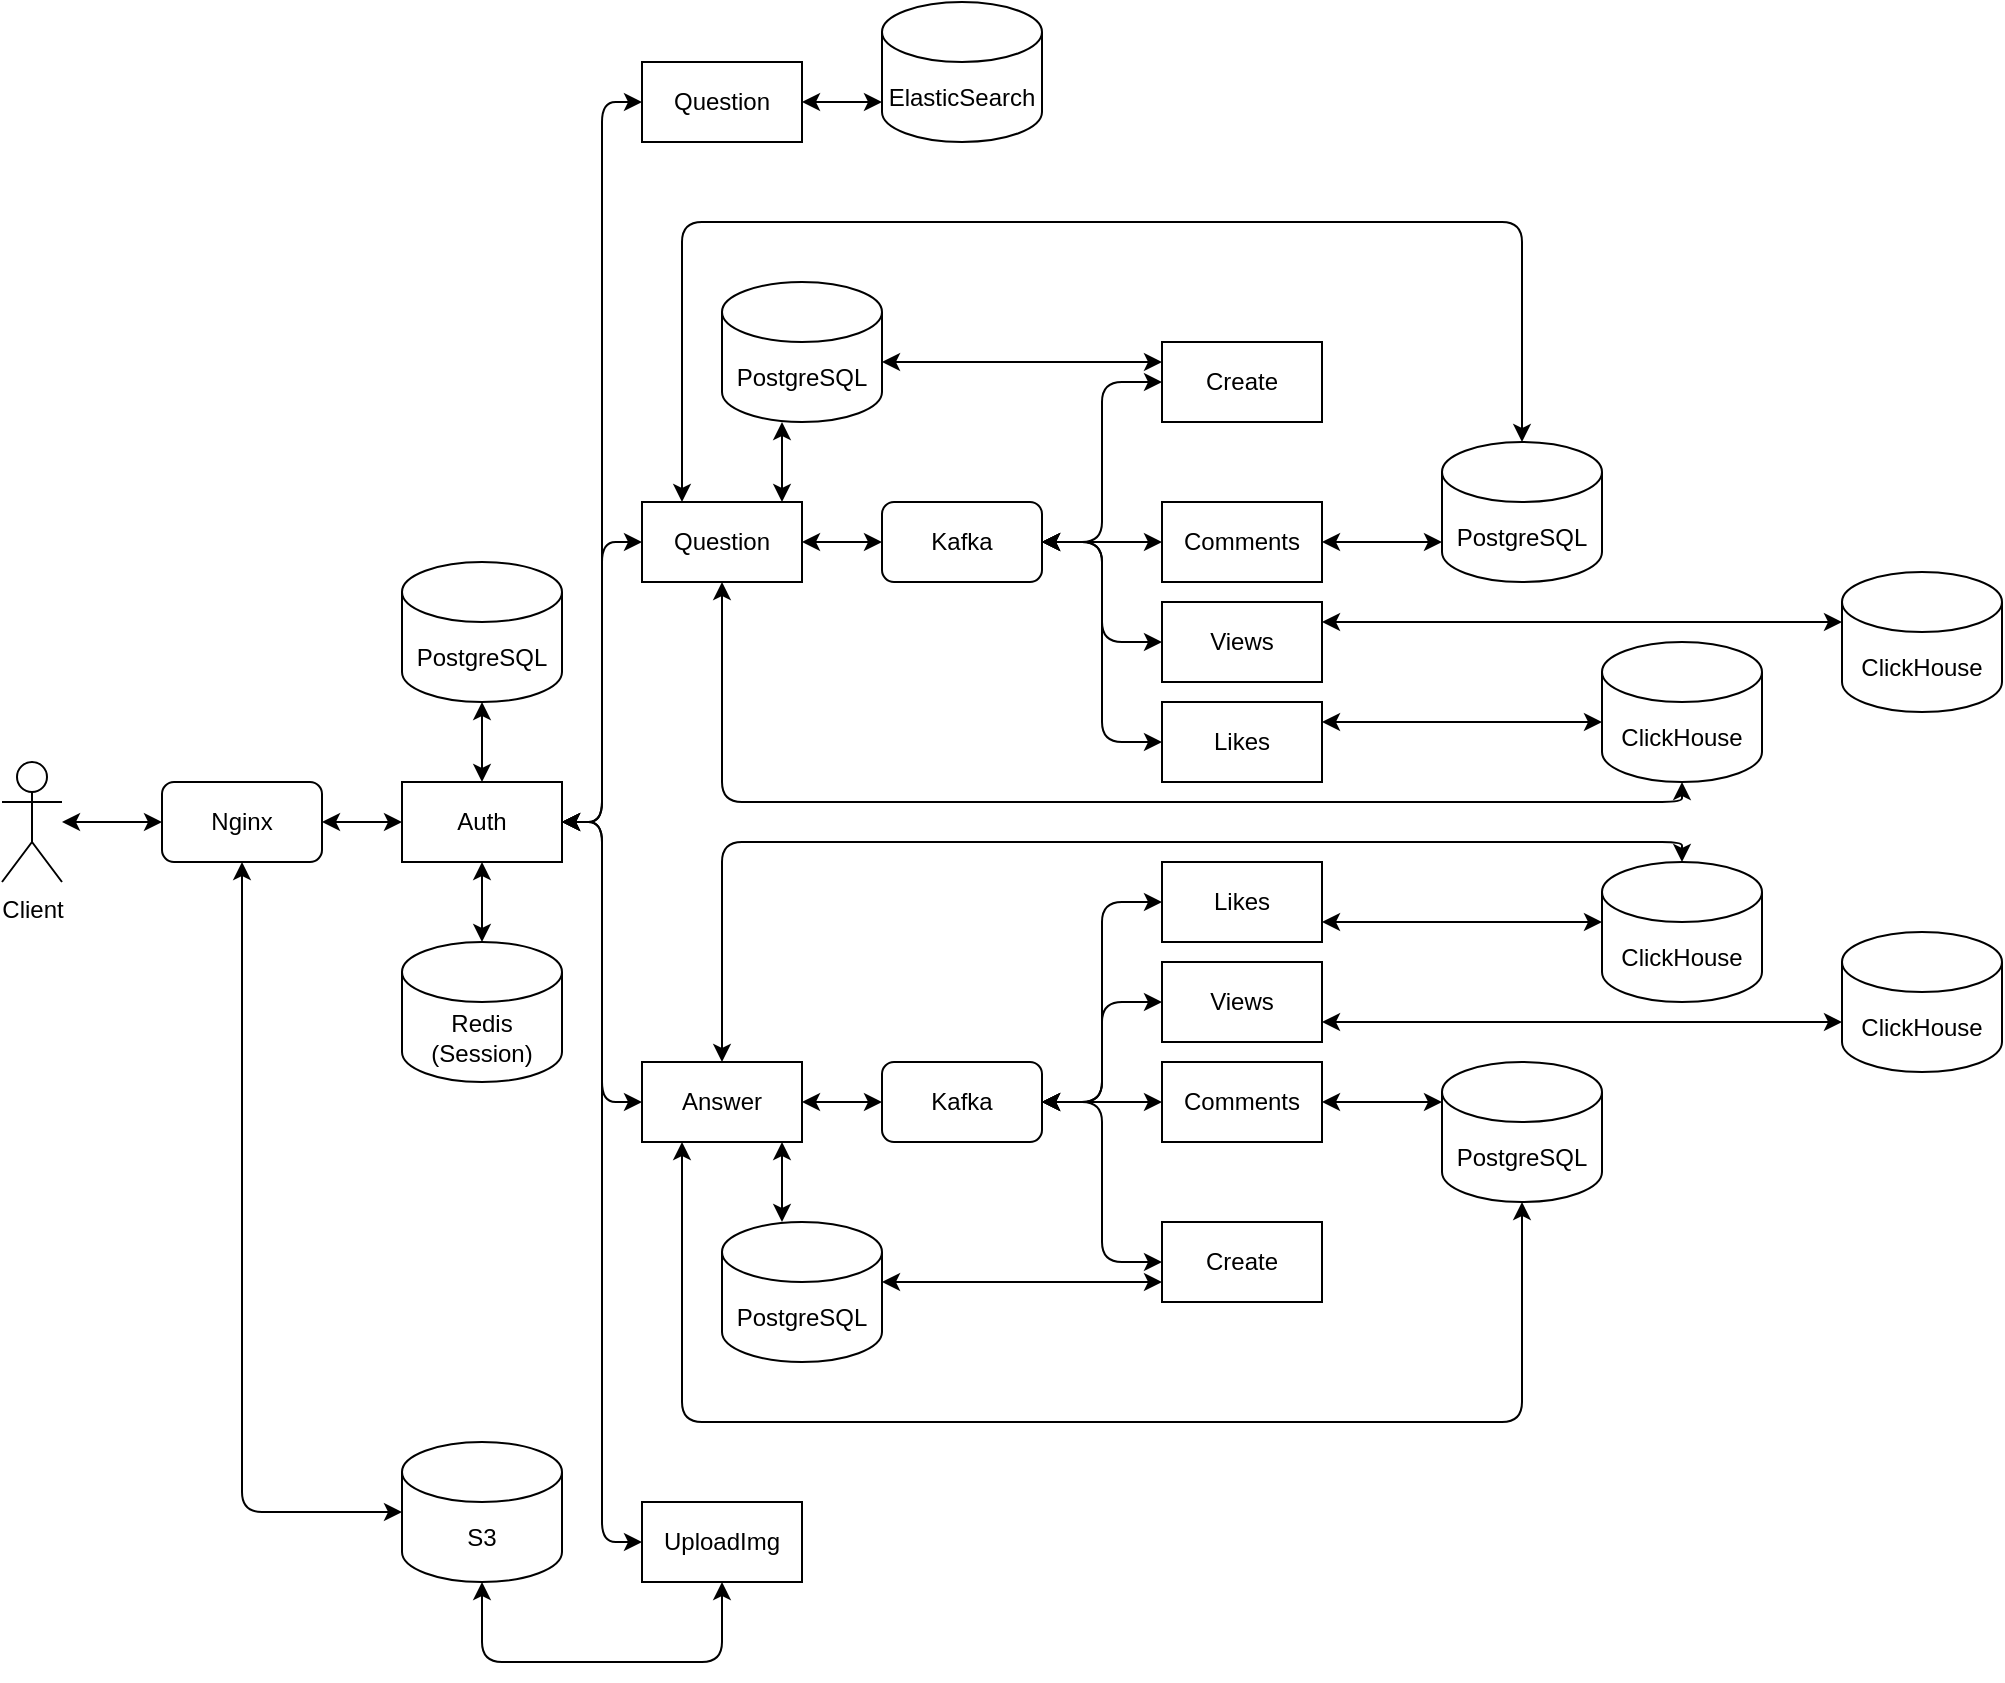 <mxfile>
    <diagram id="Amk3zSKz2LO_-oVcE61_" name="Page-1">
        <mxGraphModel dx="1108" dy="1266" grid="0" gridSize="10" guides="1" tooltips="1" connect="1" arrows="1" fold="1" page="0" pageScale="1" pageWidth="827" pageHeight="1169" math="0" shadow="0">
            <root>
                <mxCell id="0"/>
                <mxCell id="1" parent="0"/>
                <mxCell id="4" style="edgeStyle=none;html=1;startArrow=classic;startFill=1;" parent="1" source="2" target="18" edge="1">
                    <mxGeometry relative="1" as="geometry">
                        <mxPoint x="120" y="340.0" as="targetPoint"/>
                    </mxGeometry>
                </mxCell>
                <mxCell id="2" value="Client" style="shape=umlActor;verticalLabelPosition=bottom;verticalAlign=top;html=1;outlineConnect=0;" parent="1" vertex="1">
                    <mxGeometry x="40" y="310" width="30" height="60" as="geometry"/>
                </mxCell>
                <mxCell id="7" style="edgeStyle=none;html=1;startArrow=classic;startFill=1;" parent="1" source="18" target="6" edge="1">
                    <mxGeometry relative="1" as="geometry">
                        <mxPoint x="200" y="340.0" as="sourcePoint"/>
                    </mxGeometry>
                </mxCell>
                <mxCell id="10" style="edgeStyle=elbowEdgeStyle;html=1;startArrow=classic;startFill=1;" parent="1" source="6" target="9" edge="1">
                    <mxGeometry relative="1" as="geometry"/>
                </mxCell>
                <mxCell id="14" style="edgeStyle=elbowEdgeStyle;html=1;startArrow=classic;startFill=1;" parent="1" source="6" target="13" edge="1">
                    <mxGeometry relative="1" as="geometry"/>
                </mxCell>
                <mxCell id="15" style="edgeStyle=elbowEdgeStyle;html=1;startArrow=classic;startFill=1;" parent="1" source="6" target="11" edge="1">
                    <mxGeometry relative="1" as="geometry"/>
                </mxCell>
                <mxCell id="32" style="edgeStyle=elbowEdgeStyle;html=1;startArrow=classic;startFill=1;" parent="1" source="6" target="25" edge="1">
                    <mxGeometry relative="1" as="geometry"/>
                </mxCell>
                <mxCell id="74" style="edgeStyle=elbowEdgeStyle;html=1;startArrow=classic;startFill=1;" edge="1" parent="1" source="6" target="73">
                    <mxGeometry relative="1" as="geometry"/>
                </mxCell>
                <mxCell id="80" style="edgeStyle=elbowEdgeStyle;html=1;startArrow=classic;startFill=1;" edge="1" parent="1" source="6" target="79">
                    <mxGeometry relative="1" as="geometry"/>
                </mxCell>
                <mxCell id="6" value="Auth" style="rounded=0;whiteSpace=wrap;html=1;" parent="1" vertex="1">
                    <mxGeometry x="240" y="320" width="80" height="40" as="geometry"/>
                </mxCell>
                <mxCell id="20" style="edgeStyle=elbowEdgeStyle;html=1;startArrow=classic;startFill=1;" parent="1" source="9" target="19" edge="1">
                    <mxGeometry relative="1" as="geometry"/>
                </mxCell>
                <mxCell id="45" style="edgeStyle=elbowEdgeStyle;html=1;startArrow=classic;startFill=1;" parent="1" source="9" target="12" edge="1">
                    <mxGeometry relative="1" as="geometry">
                        <Array as="points">
                            <mxPoint x="430" y="160"/>
                        </Array>
                    </mxGeometry>
                </mxCell>
                <mxCell id="9" value="Question" style="rounded=0;whiteSpace=wrap;html=1;" parent="1" vertex="1">
                    <mxGeometry x="360" y="180" width="80" height="40" as="geometry"/>
                </mxCell>
                <mxCell id="11" value="PostgreSQL" style="shape=cylinder3;whiteSpace=wrap;html=1;boundedLbl=1;backgroundOutline=1;size=15;" parent="1" vertex="1">
                    <mxGeometry x="240" y="210" width="80" height="70" as="geometry"/>
                </mxCell>
                <mxCell id="12" value="PostgreSQL" style="shape=cylinder3;whiteSpace=wrap;html=1;boundedLbl=1;backgroundOutline=1;size=15;" parent="1" vertex="1">
                    <mxGeometry x="400" y="70" width="80" height="70" as="geometry"/>
                </mxCell>
                <mxCell id="13" value="Redis&lt;br&gt;(Session)" style="shape=cylinder3;whiteSpace=wrap;html=1;boundedLbl=1;backgroundOutline=1;size=15;" parent="1" vertex="1">
                    <mxGeometry x="240" y="400" width="80" height="70" as="geometry"/>
                </mxCell>
                <mxCell id="78" style="edgeStyle=elbowEdgeStyle;html=1;startArrow=classic;startFill=1;" edge="1" parent="1" source="18" target="75">
                    <mxGeometry relative="1" as="geometry">
                        <Array as="points">
                            <mxPoint x="160" y="520"/>
                        </Array>
                    </mxGeometry>
                </mxCell>
                <mxCell id="18" value="Nginx" style="rounded=1;whiteSpace=wrap;html=1;" parent="1" vertex="1">
                    <mxGeometry x="120" y="320" width="80" height="40" as="geometry"/>
                </mxCell>
                <mxCell id="22" style="edgeStyle=elbowEdgeStyle;html=1;startArrow=classic;startFill=1;" parent="1" source="19" target="21" edge="1">
                    <mxGeometry relative="1" as="geometry">
                        <mxPoint x="600" y="300.0" as="targetPoint"/>
                    </mxGeometry>
                </mxCell>
                <mxCell id="43" style="edgeStyle=elbowEdgeStyle;html=1;startArrow=classic;startFill=1;" parent="1" source="19" target="39" edge="1">
                    <mxGeometry relative="1" as="geometry"/>
                </mxCell>
                <mxCell id="44" style="edgeStyle=elbowEdgeStyle;html=1;startArrow=classic;startFill=1;" parent="1" source="19" target="41" edge="1">
                    <mxGeometry relative="1" as="geometry"/>
                </mxCell>
                <mxCell id="70" style="edgeStyle=elbowEdgeStyle;html=1;startArrow=classic;startFill=1;" edge="1" parent="1" source="19" target="69">
                    <mxGeometry relative="1" as="geometry"/>
                </mxCell>
                <mxCell id="19" value="Kafka" style="rounded=1;whiteSpace=wrap;html=1;" parent="1" vertex="1">
                    <mxGeometry x="480" y="180" width="80" height="40" as="geometry"/>
                </mxCell>
                <mxCell id="35" style="edgeStyle=elbowEdgeStyle;html=1;startArrow=classic;startFill=1;" parent="1" source="21" target="34" edge="1">
                    <mxGeometry relative="1" as="geometry">
                        <Array as="points">
                            <mxPoint x="790" y="290"/>
                            <mxPoint x="760" y="300"/>
                        </Array>
                    </mxGeometry>
                </mxCell>
                <mxCell id="21" value="Likes" style="rounded=0;whiteSpace=wrap;html=1;" parent="1" vertex="1">
                    <mxGeometry x="620" y="280" width="80" height="40" as="geometry"/>
                </mxCell>
                <mxCell id="31" style="edgeStyle=elbowEdgeStyle;html=1;startArrow=classic;startFill=1;" parent="1" source="25" target="28" edge="1">
                    <mxGeometry relative="1" as="geometry"/>
                </mxCell>
                <mxCell id="33" style="edgeStyle=elbowEdgeStyle;html=1;startArrow=classic;startFill=1;" parent="1" source="25" target="26" edge="1">
                    <mxGeometry relative="1" as="geometry">
                        <Array as="points">
                            <mxPoint x="430" y="530"/>
                        </Array>
                    </mxGeometry>
                </mxCell>
                <mxCell id="25" value="Answer" style="rounded=0;whiteSpace=wrap;html=1;" parent="1" vertex="1">
                    <mxGeometry x="360" y="460" width="80" height="40" as="geometry"/>
                </mxCell>
                <mxCell id="26" value="PostgreSQL" style="shape=cylinder3;whiteSpace=wrap;html=1;boundedLbl=1;backgroundOutline=1;size=15;" parent="1" vertex="1">
                    <mxGeometry x="400" y="540" width="80" height="70" as="geometry"/>
                </mxCell>
                <mxCell id="49" style="edgeStyle=elbowEdgeStyle;html=1;startArrow=classic;startFill=1;" parent="1" source="28" target="46" edge="1">
                    <mxGeometry relative="1" as="geometry"/>
                </mxCell>
                <mxCell id="50" style="edgeStyle=elbowEdgeStyle;html=1;startArrow=classic;startFill=1;" parent="1" source="28" target="47" edge="1">
                    <mxGeometry relative="1" as="geometry"/>
                </mxCell>
                <mxCell id="51" style="edgeStyle=elbowEdgeStyle;html=1;startArrow=classic;startFill=1;" parent="1" source="28" target="48" edge="1">
                    <mxGeometry relative="1" as="geometry"/>
                </mxCell>
                <mxCell id="68" style="edgeStyle=elbowEdgeStyle;html=1;startArrow=classic;startFill=1;" edge="1" parent="1" source="28" target="65">
                    <mxGeometry relative="1" as="geometry"/>
                </mxCell>
                <mxCell id="28" value="Kafka" style="rounded=1;whiteSpace=wrap;html=1;" parent="1" vertex="1">
                    <mxGeometry x="480" y="460" width="80" height="40" as="geometry"/>
                </mxCell>
                <mxCell id="42" style="edgeStyle=elbowEdgeStyle;html=1;startArrow=classic;startFill=1;" parent="1" source="34" target="9" edge="1">
                    <mxGeometry relative="1" as="geometry">
                        <Array as="points">
                            <mxPoint x="580" y="330"/>
                            <mxPoint x="600" y="340"/>
                        </Array>
                    </mxGeometry>
                </mxCell>
                <mxCell id="34" value="ClickHouse" style="shape=cylinder3;whiteSpace=wrap;html=1;boundedLbl=1;backgroundOutline=1;size=15;" parent="1" vertex="1">
                    <mxGeometry x="840" y="250" width="80" height="70" as="geometry"/>
                </mxCell>
                <mxCell id="56" style="edgeStyle=elbowEdgeStyle;html=1;startArrow=classic;startFill=1;" parent="1" source="39" target="12" edge="1">
                    <mxGeometry relative="1" as="geometry">
                        <Array as="points">
                            <mxPoint x="580" y="110"/>
                            <mxPoint x="540" y="115"/>
                        </Array>
                    </mxGeometry>
                </mxCell>
                <mxCell id="39" value="Create" style="rounded=0;whiteSpace=wrap;html=1;" parent="1" vertex="1">
                    <mxGeometry x="620" y="100" width="80" height="40" as="geometry"/>
                </mxCell>
                <mxCell id="58" style="html=1;startArrow=classic;startFill=1;edgeStyle=elbowEdgeStyle;elbow=vertical;" parent="1" source="41" target="57" edge="1">
                    <mxGeometry relative="1" as="geometry"/>
                </mxCell>
                <mxCell id="41" value="Comments" style="rounded=0;whiteSpace=wrap;html=1;" parent="1" vertex="1">
                    <mxGeometry x="620" y="180" width="80" height="40" as="geometry"/>
                </mxCell>
                <mxCell id="53" style="edgeStyle=elbowEdgeStyle;html=1;startArrow=classic;startFill=1;elbow=vertical;" parent="1" source="46" target="52" edge="1">
                    <mxGeometry relative="1" as="geometry">
                        <Array as="points">
                            <mxPoint x="770" y="390"/>
                        </Array>
                    </mxGeometry>
                </mxCell>
                <mxCell id="46" value="Likes" style="rounded=0;whiteSpace=wrap;html=1;" parent="1" vertex="1">
                    <mxGeometry x="620" y="360" width="80" height="40" as="geometry"/>
                </mxCell>
                <mxCell id="55" style="edgeStyle=elbowEdgeStyle;html=1;startArrow=classic;startFill=1;" parent="1" source="47" target="26" edge="1">
                    <mxGeometry relative="1" as="geometry">
                        <Array as="points">
                            <mxPoint x="550" y="570"/>
                            <mxPoint x="660" y="580"/>
                            <mxPoint x="660" y="570"/>
                            <mxPoint x="660" y="560"/>
                        </Array>
                    </mxGeometry>
                </mxCell>
                <mxCell id="47" value="Create" style="rounded=0;whiteSpace=wrap;html=1;" parent="1" vertex="1">
                    <mxGeometry x="620" y="540" width="80" height="40" as="geometry"/>
                </mxCell>
                <mxCell id="60" style="edgeStyle=elbowEdgeStyle;elbow=vertical;html=1;startArrow=classic;startFill=1;" parent="1" source="48" target="59" edge="1">
                    <mxGeometry relative="1" as="geometry"/>
                </mxCell>
                <mxCell id="48" value="Comments" style="rounded=0;whiteSpace=wrap;html=1;" parent="1" vertex="1">
                    <mxGeometry x="620" y="460" width="80" height="40" as="geometry"/>
                </mxCell>
                <mxCell id="54" style="edgeStyle=elbowEdgeStyle;html=1;startArrow=classic;startFill=1;" parent="1" source="52" target="25" edge="1">
                    <mxGeometry relative="1" as="geometry">
                        <Array as="points">
                            <mxPoint x="400" y="350"/>
                            <mxPoint x="800" y="350"/>
                        </Array>
                    </mxGeometry>
                </mxCell>
                <mxCell id="52" value="ClickHouse" style="shape=cylinder3;whiteSpace=wrap;html=1;boundedLbl=1;backgroundOutline=1;size=15;" parent="1" vertex="1">
                    <mxGeometry x="840" y="360" width="80" height="70" as="geometry"/>
                </mxCell>
                <mxCell id="63" style="edgeStyle=elbowEdgeStyle;elbow=vertical;html=1;startArrow=classic;startFill=1;" parent="1" source="57" target="9" edge="1">
                    <mxGeometry relative="1" as="geometry">
                        <Array as="points">
                            <mxPoint x="380" y="40"/>
                            <mxPoint x="800" y="40"/>
                        </Array>
                    </mxGeometry>
                </mxCell>
                <mxCell id="57" value="PostgreSQL" style="shape=cylinder3;whiteSpace=wrap;html=1;boundedLbl=1;backgroundOutline=1;size=15;" parent="1" vertex="1">
                    <mxGeometry x="760" y="150" width="80" height="70" as="geometry"/>
                </mxCell>
                <mxCell id="62" style="edgeStyle=elbowEdgeStyle;elbow=vertical;html=1;startArrow=classic;startFill=1;" parent="1" source="59" target="25" edge="1">
                    <mxGeometry relative="1" as="geometry">
                        <Array as="points">
                            <mxPoint x="380" y="640"/>
                            <mxPoint x="800" y="640"/>
                        </Array>
                    </mxGeometry>
                </mxCell>
                <mxCell id="59" value="PostgreSQL" style="shape=cylinder3;whiteSpace=wrap;html=1;boundedLbl=1;backgroundOutline=1;size=15;" parent="1" vertex="1">
                    <mxGeometry x="760" y="460" width="80" height="70" as="geometry"/>
                </mxCell>
                <mxCell id="67" style="edgeStyle=elbowEdgeStyle;html=1;startArrow=classic;startFill=1;elbow=vertical;" edge="1" parent="1" source="65" target="66">
                    <mxGeometry relative="1" as="geometry">
                        <Array as="points">
                            <mxPoint x="820" y="440"/>
                        </Array>
                    </mxGeometry>
                </mxCell>
                <mxCell id="65" value="Views" style="rounded=0;whiteSpace=wrap;html=1;" vertex="1" parent="1">
                    <mxGeometry x="620" y="410" width="80" height="40" as="geometry"/>
                </mxCell>
                <mxCell id="66" value="ClickHouse" style="shape=cylinder3;whiteSpace=wrap;html=1;boundedLbl=1;backgroundOutline=1;size=15;" vertex="1" parent="1">
                    <mxGeometry x="960" y="395" width="80" height="70" as="geometry"/>
                </mxCell>
                <mxCell id="72" style="edgeStyle=elbowEdgeStyle;html=1;startArrow=classic;startFill=1;" edge="1" parent="1" source="69" target="71">
                    <mxGeometry relative="1" as="geometry">
                        <Array as="points">
                            <mxPoint x="790" y="240"/>
                        </Array>
                    </mxGeometry>
                </mxCell>
                <mxCell id="69" value="Views" style="rounded=0;whiteSpace=wrap;html=1;" vertex="1" parent="1">
                    <mxGeometry x="620" y="230" width="80" height="40" as="geometry"/>
                </mxCell>
                <mxCell id="71" value="ClickHouse" style="shape=cylinder3;whiteSpace=wrap;html=1;boundedLbl=1;backgroundOutline=1;size=15;" vertex="1" parent="1">
                    <mxGeometry x="960" y="215" width="80" height="70" as="geometry"/>
                </mxCell>
                <mxCell id="76" style="edgeStyle=elbowEdgeStyle;html=1;startArrow=classic;startFill=1;" edge="1" parent="1" source="73" target="75">
                    <mxGeometry relative="1" as="geometry">
                        <Array as="points">
                            <mxPoint x="350" y="760"/>
                        </Array>
                    </mxGeometry>
                </mxCell>
                <mxCell id="73" value="UploadImg" style="rounded=0;whiteSpace=wrap;html=1;" vertex="1" parent="1">
                    <mxGeometry x="360" y="680" width="80" height="40" as="geometry"/>
                </mxCell>
                <mxCell id="75" value="S3" style="shape=cylinder3;whiteSpace=wrap;html=1;boundedLbl=1;backgroundOutline=1;size=15;" vertex="1" parent="1">
                    <mxGeometry x="240" y="650" width="80" height="70" as="geometry"/>
                </mxCell>
                <mxCell id="82" style="edgeStyle=elbowEdgeStyle;html=1;startArrow=classic;startFill=1;elbow=vertical;" edge="1" parent="1" source="79" target="81">
                    <mxGeometry relative="1" as="geometry"/>
                </mxCell>
                <mxCell id="79" value="Question" style="rounded=0;whiteSpace=wrap;html=1;" vertex="1" parent="1">
                    <mxGeometry x="360" y="-40" width="80" height="40" as="geometry"/>
                </mxCell>
                <mxCell id="81" value="ElasticSearch" style="shape=cylinder3;whiteSpace=wrap;html=1;boundedLbl=1;backgroundOutline=1;size=15;" vertex="1" parent="1">
                    <mxGeometry x="480" y="-70" width="80" height="70" as="geometry"/>
                </mxCell>
            </root>
        </mxGraphModel>
    </diagram>
</mxfile>